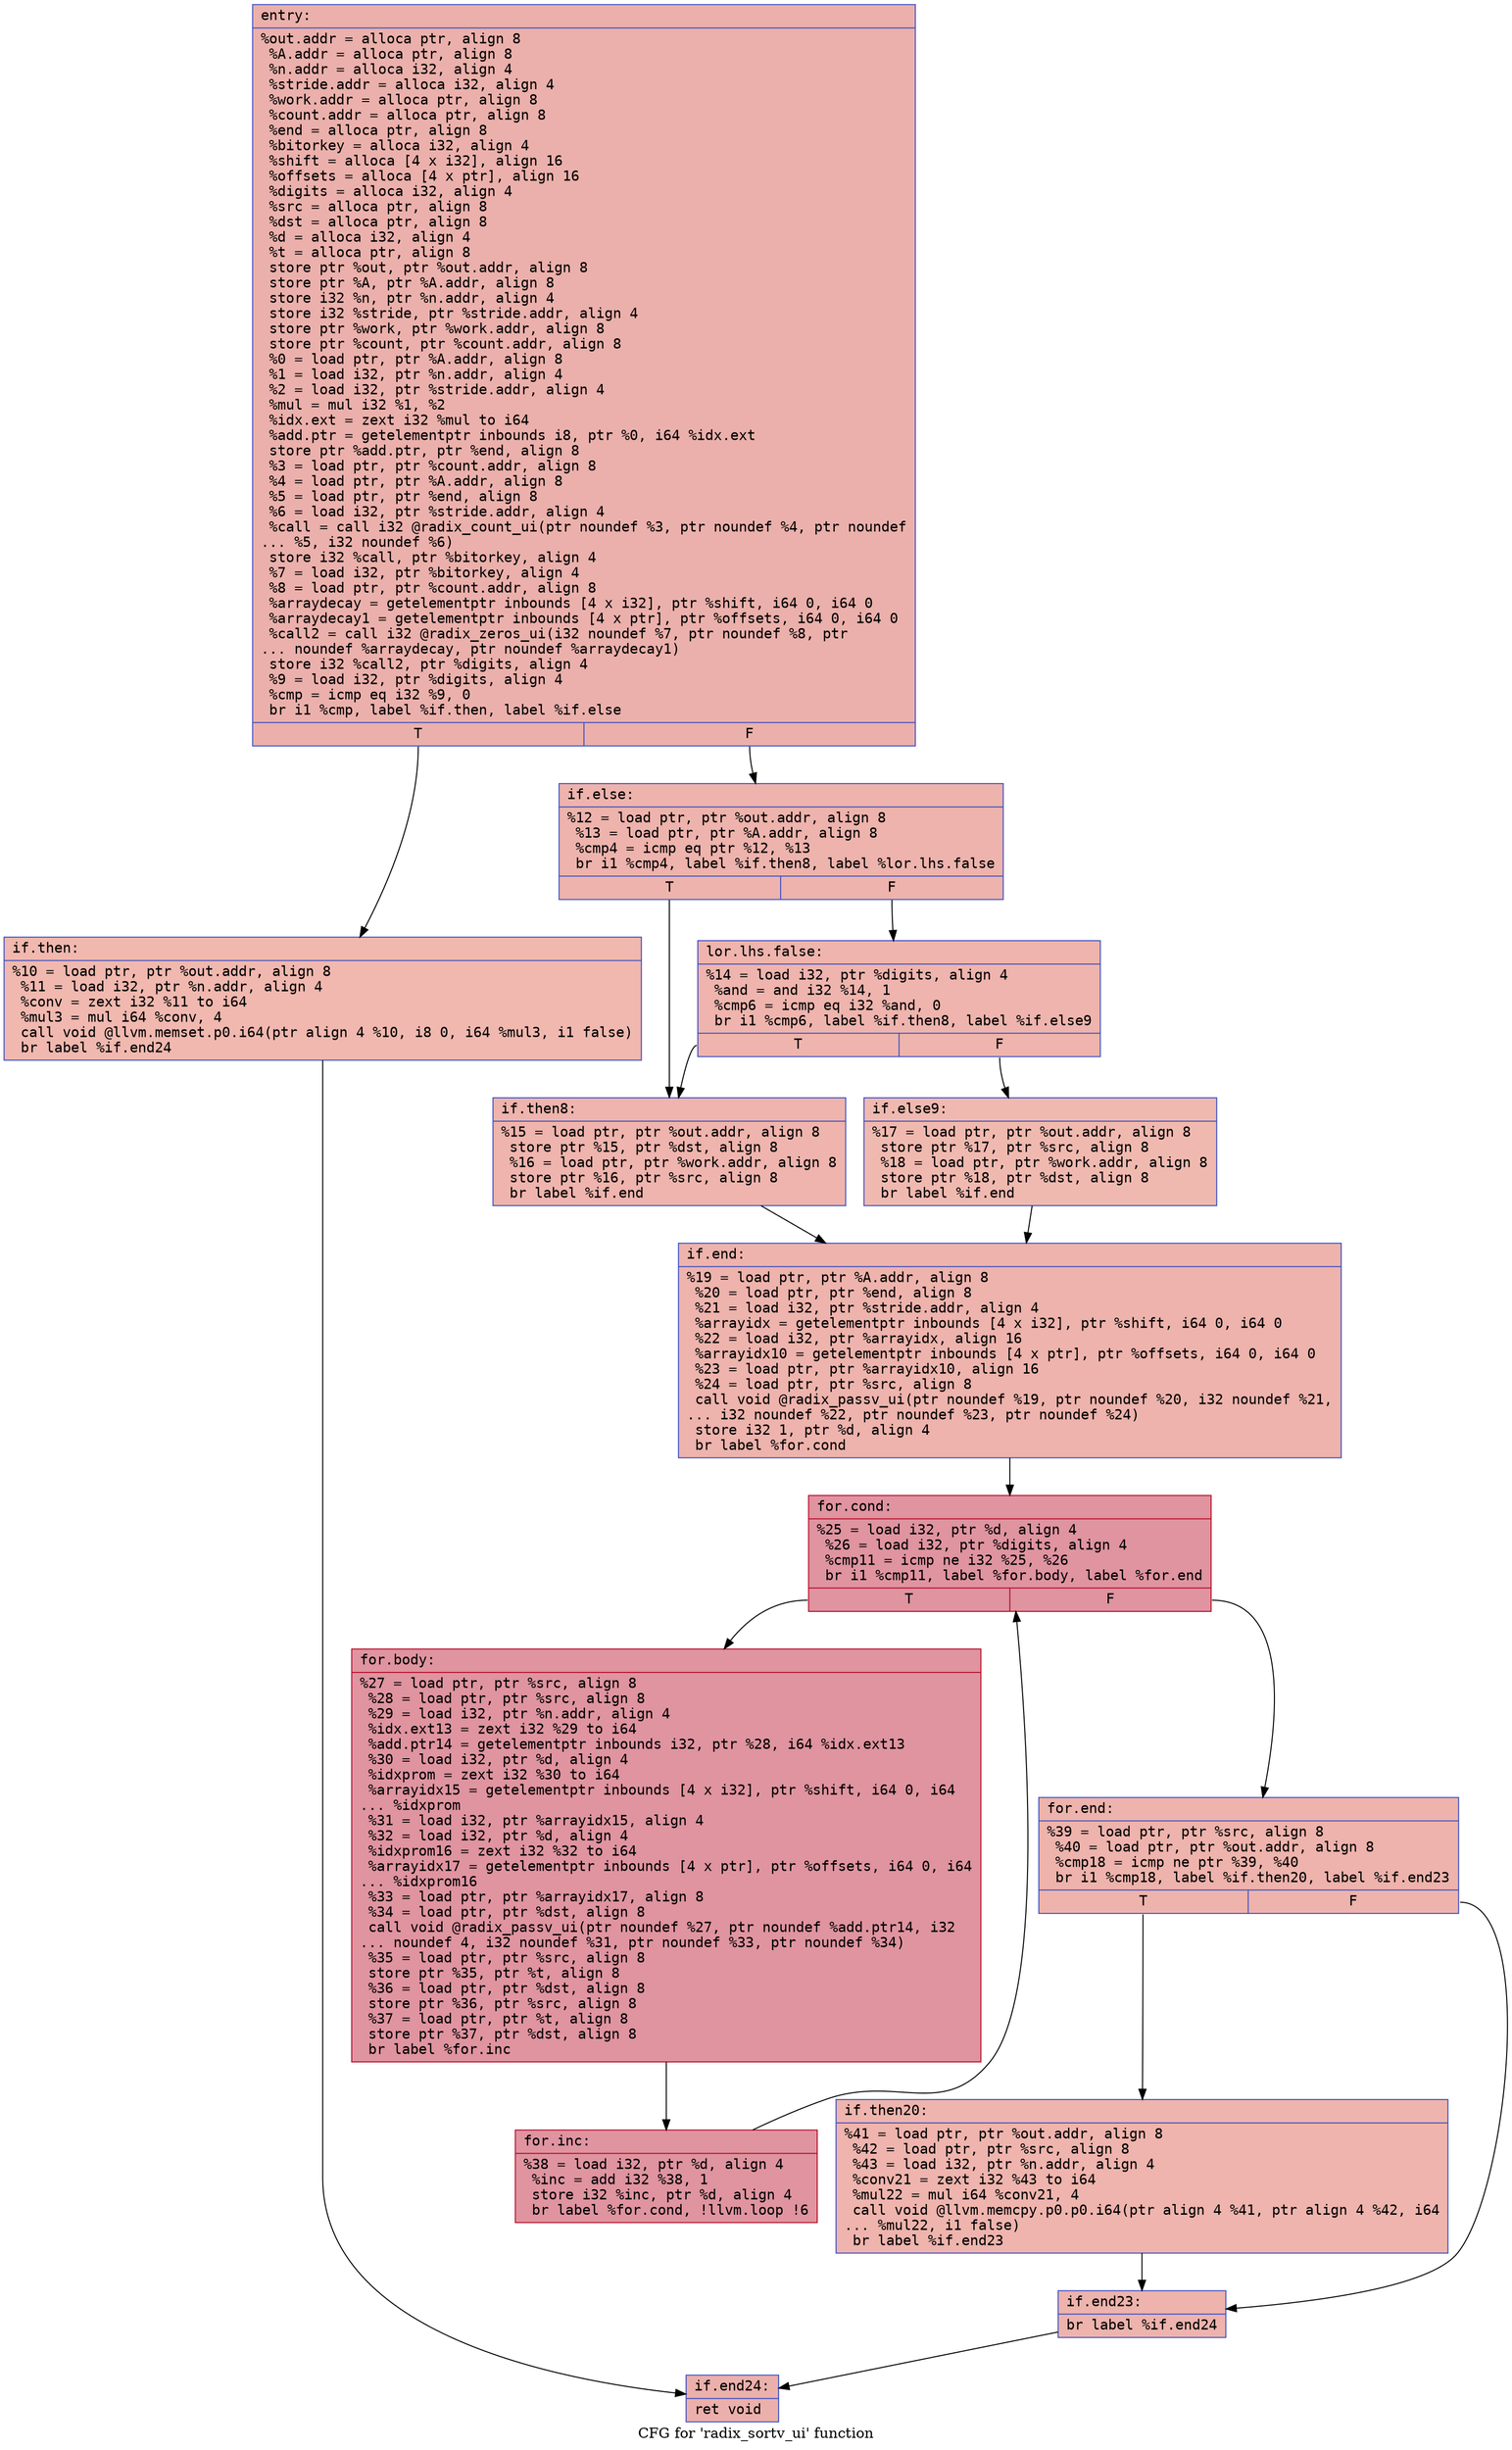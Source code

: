 digraph "CFG for 'radix_sortv_ui' function" {
	label="CFG for 'radix_sortv_ui' function";

	Node0x5564aada4920 [shape=record,color="#3d50c3ff", style=filled, fillcolor="#d24b4070" fontname="Courier",label="{entry:\l|  %out.addr = alloca ptr, align 8\l  %A.addr = alloca ptr, align 8\l  %n.addr = alloca i32, align 4\l  %stride.addr = alloca i32, align 4\l  %work.addr = alloca ptr, align 8\l  %count.addr = alloca ptr, align 8\l  %end = alloca ptr, align 8\l  %bitorkey = alloca i32, align 4\l  %shift = alloca [4 x i32], align 16\l  %offsets = alloca [4 x ptr], align 16\l  %digits = alloca i32, align 4\l  %src = alloca ptr, align 8\l  %dst = alloca ptr, align 8\l  %d = alloca i32, align 4\l  %t = alloca ptr, align 8\l  store ptr %out, ptr %out.addr, align 8\l  store ptr %A, ptr %A.addr, align 8\l  store i32 %n, ptr %n.addr, align 4\l  store i32 %stride, ptr %stride.addr, align 4\l  store ptr %work, ptr %work.addr, align 8\l  store ptr %count, ptr %count.addr, align 8\l  %0 = load ptr, ptr %A.addr, align 8\l  %1 = load i32, ptr %n.addr, align 4\l  %2 = load i32, ptr %stride.addr, align 4\l  %mul = mul i32 %1, %2\l  %idx.ext = zext i32 %mul to i64\l  %add.ptr = getelementptr inbounds i8, ptr %0, i64 %idx.ext\l  store ptr %add.ptr, ptr %end, align 8\l  %3 = load ptr, ptr %count.addr, align 8\l  %4 = load ptr, ptr %A.addr, align 8\l  %5 = load ptr, ptr %end, align 8\l  %6 = load i32, ptr %stride.addr, align 4\l  %call = call i32 @radix_count_ui(ptr noundef %3, ptr noundef %4, ptr noundef\l... %5, i32 noundef %6)\l  store i32 %call, ptr %bitorkey, align 4\l  %7 = load i32, ptr %bitorkey, align 4\l  %8 = load ptr, ptr %count.addr, align 8\l  %arraydecay = getelementptr inbounds [4 x i32], ptr %shift, i64 0, i64 0\l  %arraydecay1 = getelementptr inbounds [4 x ptr], ptr %offsets, i64 0, i64 0\l  %call2 = call i32 @radix_zeros_ui(i32 noundef %7, ptr noundef %8, ptr\l... noundef %arraydecay, ptr noundef %arraydecay1)\l  store i32 %call2, ptr %digits, align 4\l  %9 = load i32, ptr %digits, align 4\l  %cmp = icmp eq i32 %9, 0\l  br i1 %cmp, label %if.then, label %if.else\l|{<s0>T|<s1>F}}"];
	Node0x5564aada4920:s0 -> Node0x5564aad98da0[tooltip="entry -> if.then\nProbability 37.50%" ];
	Node0x5564aada4920:s1 -> Node0x5564aad98e10[tooltip="entry -> if.else\nProbability 62.50%" ];
	Node0x5564aad98da0 [shape=record,color="#3d50c3ff", style=filled, fillcolor="#dc5d4a70" fontname="Courier",label="{if.then:\l|  %10 = load ptr, ptr %out.addr, align 8\l  %11 = load i32, ptr %n.addr, align 4\l  %conv = zext i32 %11 to i64\l  %mul3 = mul i64 %conv, 4\l  call void @llvm.memset.p0.i64(ptr align 4 %10, i8 0, i64 %mul3, i1 false)\l  br label %if.end24\l}"];
	Node0x5564aad98da0 -> Node0x5564aad99430[tooltip="if.then -> if.end24\nProbability 100.00%" ];
	Node0x5564aad98e10 [shape=record,color="#3d50c3ff", style=filled, fillcolor="#d6524470" fontname="Courier",label="{if.else:\l|  %12 = load ptr, ptr %out.addr, align 8\l  %13 = load ptr, ptr %A.addr, align 8\l  %cmp4 = icmp eq ptr %12, %13\l  br i1 %cmp4, label %if.then8, label %lor.lhs.false\l|{<s0>T|<s1>F}}"];
	Node0x5564aad98e10:s0 -> Node0x5564aad99680[tooltip="if.else -> if.then8\nProbability 37.50%" ];
	Node0x5564aad98e10:s1 -> Node0x5564aad996d0[tooltip="if.else -> lor.lhs.false\nProbability 62.50%" ];
	Node0x5564aad996d0 [shape=record,color="#3d50c3ff", style=filled, fillcolor="#d8564670" fontname="Courier",label="{lor.lhs.false:\l|  %14 = load i32, ptr %digits, align 4\l  %and = and i32 %14, 1\l  %cmp6 = icmp eq i32 %and, 0\l  br i1 %cmp6, label %if.then8, label %if.else9\l|{<s0>T|<s1>F}}"];
	Node0x5564aad996d0:s0 -> Node0x5564aad99680[tooltip="lor.lhs.false -> if.then8\nProbability 50.00%" ];
	Node0x5564aad996d0:s1 -> Node0x5564aadaf650[tooltip="lor.lhs.false -> if.else9\nProbability 50.00%" ];
	Node0x5564aad99680 [shape=record,color="#3d50c3ff", style=filled, fillcolor="#d8564670" fontname="Courier",label="{if.then8:\l|  %15 = load ptr, ptr %out.addr, align 8\l  store ptr %15, ptr %dst, align 8\l  %16 = load ptr, ptr %work.addr, align 8\l  store ptr %16, ptr %src, align 8\l  br label %if.end\l}"];
	Node0x5564aad99680 -> Node0x5564aadaf990[tooltip="if.then8 -> if.end\nProbability 100.00%" ];
	Node0x5564aadaf650 [shape=record,color="#3d50c3ff", style=filled, fillcolor="#de614d70" fontname="Courier",label="{if.else9:\l|  %17 = load ptr, ptr %out.addr, align 8\l  store ptr %17, ptr %src, align 8\l  %18 = load ptr, ptr %work.addr, align 8\l  store ptr %18, ptr %dst, align 8\l  br label %if.end\l}"];
	Node0x5564aadaf650 -> Node0x5564aadaf990[tooltip="if.else9 -> if.end\nProbability 100.00%" ];
	Node0x5564aadaf990 [shape=record,color="#3d50c3ff", style=filled, fillcolor="#d6524470" fontname="Courier",label="{if.end:\l|  %19 = load ptr, ptr %A.addr, align 8\l  %20 = load ptr, ptr %end, align 8\l  %21 = load i32, ptr %stride.addr, align 4\l  %arrayidx = getelementptr inbounds [4 x i32], ptr %shift, i64 0, i64 0\l  %22 = load i32, ptr %arrayidx, align 16\l  %arrayidx10 = getelementptr inbounds [4 x ptr], ptr %offsets, i64 0, i64 0\l  %23 = load ptr, ptr %arrayidx10, align 16\l  %24 = load ptr, ptr %src, align 8\l  call void @radix_passv_ui(ptr noundef %19, ptr noundef %20, i32 noundef %21,\l... i32 noundef %22, ptr noundef %23, ptr noundef %24)\l  store i32 1, ptr %d, align 4\l  br label %for.cond\l}"];
	Node0x5564aadaf990 -> Node0x5564aadb0520[tooltip="if.end -> for.cond\nProbability 100.00%" ];
	Node0x5564aadb0520 [shape=record,color="#b70d28ff", style=filled, fillcolor="#b70d2870" fontname="Courier",label="{for.cond:\l|  %25 = load i32, ptr %d, align 4\l  %26 = load i32, ptr %digits, align 4\l  %cmp11 = icmp ne i32 %25, %26\l  br i1 %cmp11, label %for.body, label %for.end\l|{<s0>T|<s1>F}}"];
	Node0x5564aadb0520:s0 -> Node0x5564aadb0770[tooltip="for.cond -> for.body\nProbability 96.88%" ];
	Node0x5564aadb0520:s1 -> Node0x5564aadb07f0[tooltip="for.cond -> for.end\nProbability 3.12%" ];
	Node0x5564aadb0770 [shape=record,color="#b70d28ff", style=filled, fillcolor="#b70d2870" fontname="Courier",label="{for.body:\l|  %27 = load ptr, ptr %src, align 8\l  %28 = load ptr, ptr %src, align 8\l  %29 = load i32, ptr %n.addr, align 4\l  %idx.ext13 = zext i32 %29 to i64\l  %add.ptr14 = getelementptr inbounds i32, ptr %28, i64 %idx.ext13\l  %30 = load i32, ptr %d, align 4\l  %idxprom = zext i32 %30 to i64\l  %arrayidx15 = getelementptr inbounds [4 x i32], ptr %shift, i64 0, i64\l... %idxprom\l  %31 = load i32, ptr %arrayidx15, align 4\l  %32 = load i32, ptr %d, align 4\l  %idxprom16 = zext i32 %32 to i64\l  %arrayidx17 = getelementptr inbounds [4 x ptr], ptr %offsets, i64 0, i64\l... %idxprom16\l  %33 = load ptr, ptr %arrayidx17, align 8\l  %34 = load ptr, ptr %dst, align 8\l  call void @radix_passv_ui(ptr noundef %27, ptr noundef %add.ptr14, i32\l... noundef 4, i32 noundef %31, ptr noundef %33, ptr noundef %34)\l  %35 = load ptr, ptr %src, align 8\l  store ptr %35, ptr %t, align 8\l  %36 = load ptr, ptr %dst, align 8\l  store ptr %36, ptr %src, align 8\l  %37 = load ptr, ptr %t, align 8\l  store ptr %37, ptr %dst, align 8\l  br label %for.inc\l}"];
	Node0x5564aadb0770 -> Node0x5564aadb1d20[tooltip="for.body -> for.inc\nProbability 100.00%" ];
	Node0x5564aadb1d20 [shape=record,color="#b70d28ff", style=filled, fillcolor="#b70d2870" fontname="Courier",label="{for.inc:\l|  %38 = load i32, ptr %d, align 4\l  %inc = add i32 %38, 1\l  store i32 %inc, ptr %d, align 4\l  br label %for.cond, !llvm.loop !6\l}"];
	Node0x5564aadb1d20 -> Node0x5564aadb0520[tooltip="for.inc -> for.cond\nProbability 100.00%" ];
	Node0x5564aadb07f0 [shape=record,color="#3d50c3ff", style=filled, fillcolor="#d6524470" fontname="Courier",label="{for.end:\l|  %39 = load ptr, ptr %src, align 8\l  %40 = load ptr, ptr %out.addr, align 8\l  %cmp18 = icmp ne ptr %39, %40\l  br i1 %cmp18, label %if.then20, label %if.end23\l|{<s0>T|<s1>F}}"];
	Node0x5564aadb07f0:s0 -> Node0x5564aadb2300[tooltip="for.end -> if.then20\nProbability 62.50%" ];
	Node0x5564aadb07f0:s1 -> Node0x5564aadb2350[tooltip="for.end -> if.end23\nProbability 37.50%" ];
	Node0x5564aadb2300 [shape=record,color="#3d50c3ff", style=filled, fillcolor="#d8564670" fontname="Courier",label="{if.then20:\l|  %41 = load ptr, ptr %out.addr, align 8\l  %42 = load ptr, ptr %src, align 8\l  %43 = load i32, ptr %n.addr, align 4\l  %conv21 = zext i32 %43 to i64\l  %mul22 = mul i64 %conv21, 4\l  call void @llvm.memcpy.p0.p0.i64(ptr align 4 %41, ptr align 4 %42, i64\l... %mul22, i1 false)\l  br label %if.end23\l}"];
	Node0x5564aadb2300 -> Node0x5564aadb2350[tooltip="if.then20 -> if.end23\nProbability 100.00%" ];
	Node0x5564aadb2350 [shape=record,color="#3d50c3ff", style=filled, fillcolor="#d6524470" fontname="Courier",label="{if.end23:\l|  br label %if.end24\l}"];
	Node0x5564aadb2350 -> Node0x5564aad99430[tooltip="if.end23 -> if.end24\nProbability 100.00%" ];
	Node0x5564aad99430 [shape=record,color="#3d50c3ff", style=filled, fillcolor="#d24b4070" fontname="Courier",label="{if.end24:\l|  ret void\l}"];
}
